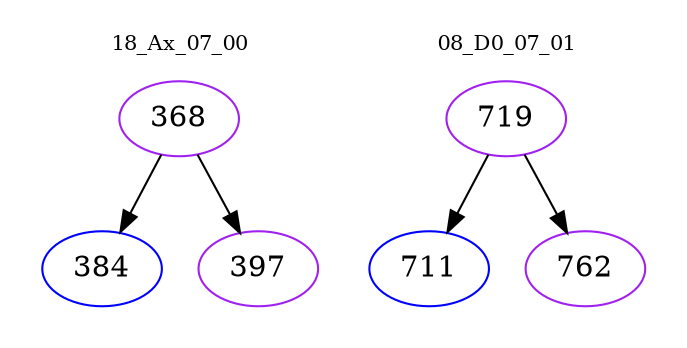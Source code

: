 digraph{
subgraph cluster_0 {
color = white
label = "18_Ax_07_00";
fontsize=10;
T0_368 [label="368", color="purple"]
T0_368 -> T0_384 [color="black"]
T0_384 [label="384", color="blue"]
T0_368 -> T0_397 [color="black"]
T0_397 [label="397", color="purple"]
}
subgraph cluster_1 {
color = white
label = "08_D0_07_01";
fontsize=10;
T1_719 [label="719", color="purple"]
T1_719 -> T1_711 [color="black"]
T1_711 [label="711", color="blue"]
T1_719 -> T1_762 [color="black"]
T1_762 [label="762", color="purple"]
}
}
